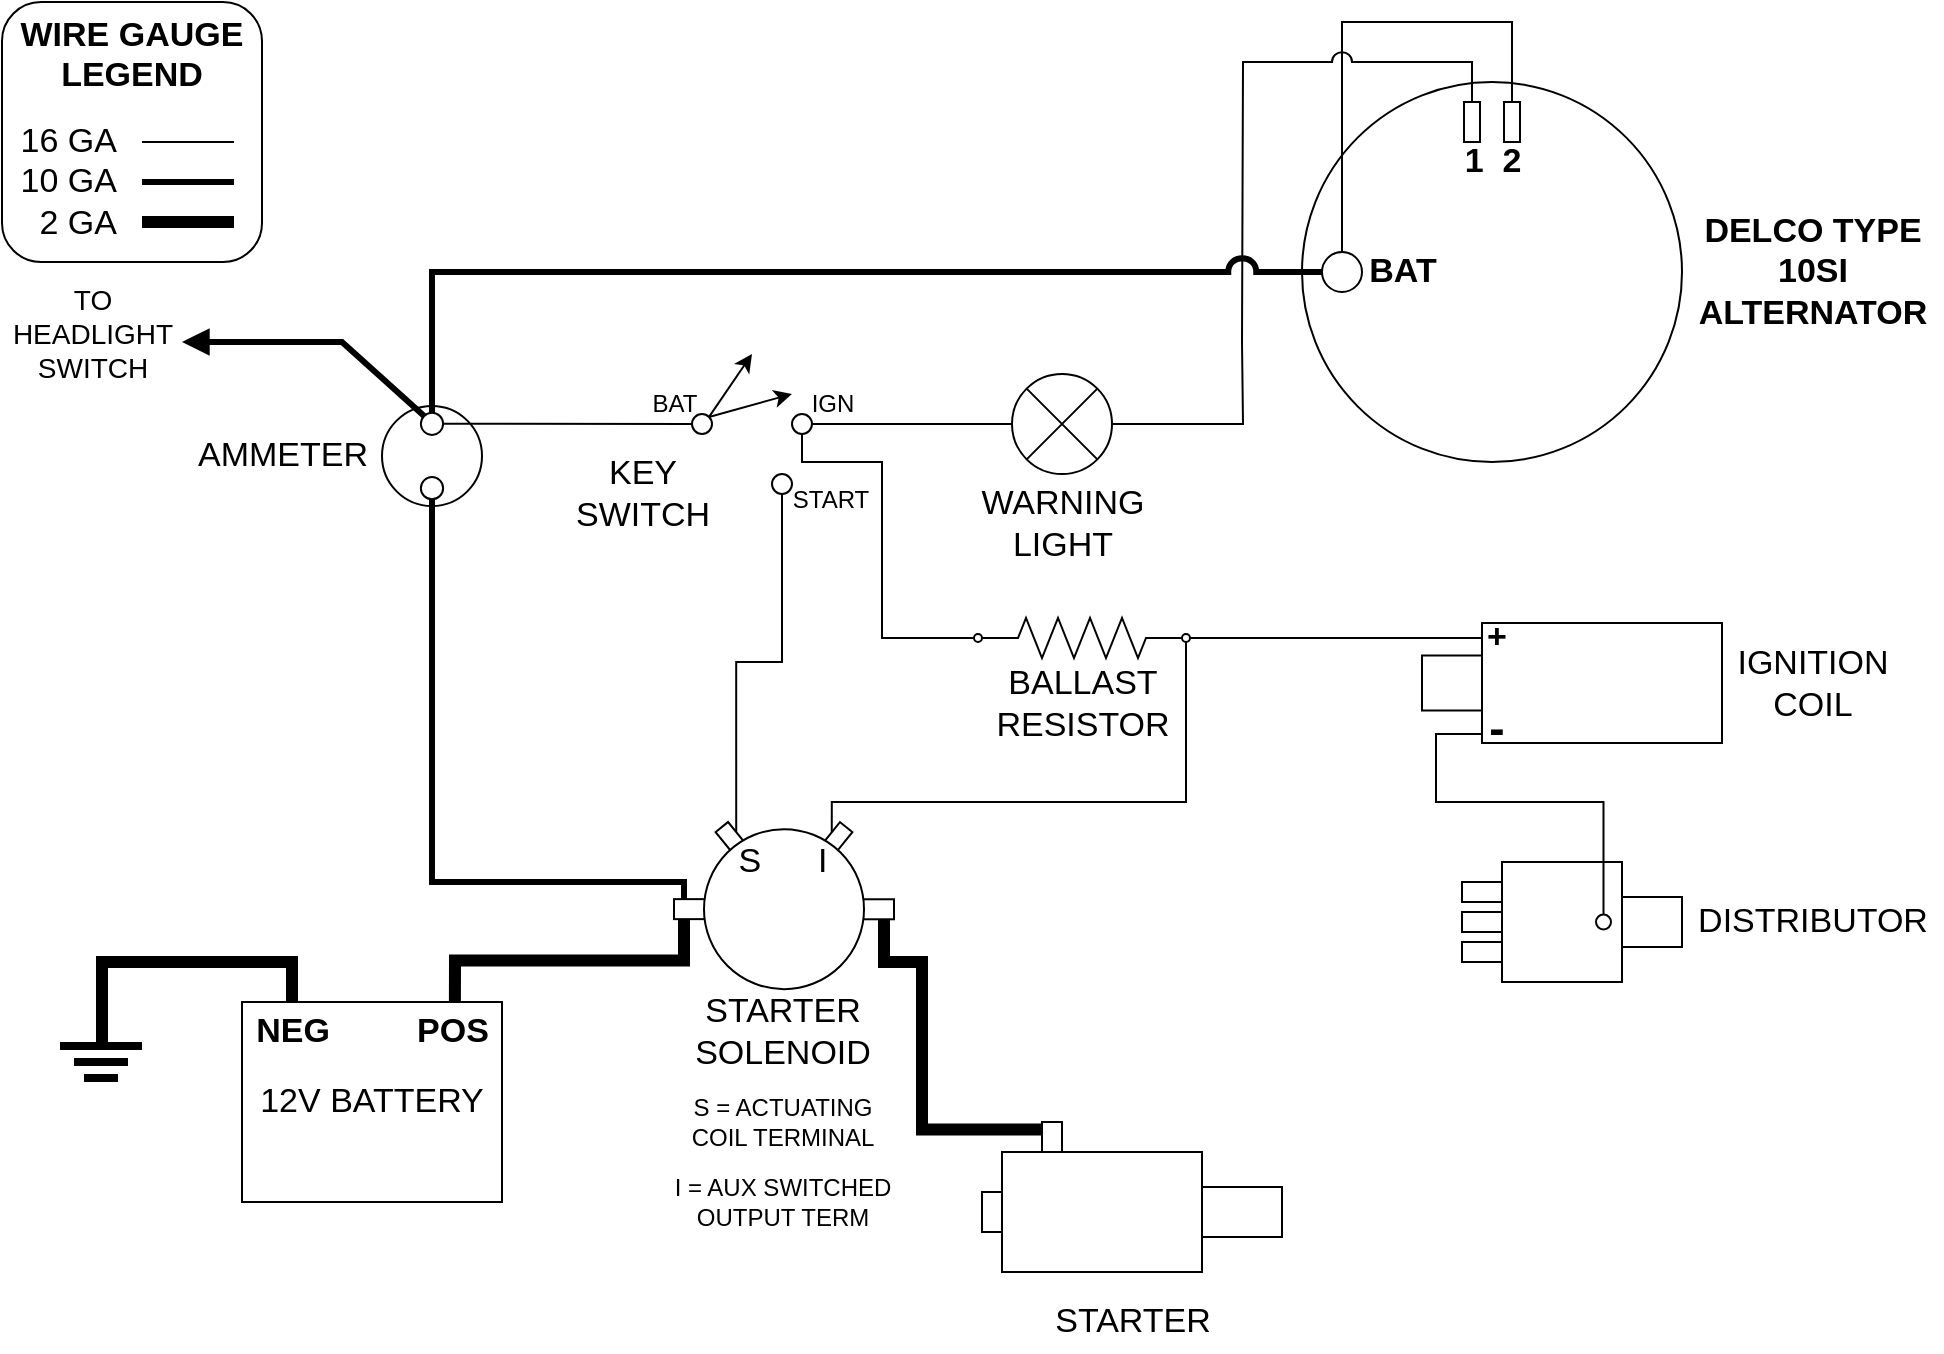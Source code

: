 <mxfile version="17.4.5" type="github">
  <diagram id="0mdSYScjWCPgBPlkuswg" name="Page-1">
    <mxGraphModel dx="1233" dy="1071" grid="1" gridSize="10" guides="1" tooltips="1" connect="1" arrows="1" fold="1" page="1" pageScale="1" pageWidth="850" pageHeight="1100" math="0" shadow="0">
      <root>
        <mxCell id="0" />
        <mxCell id="1" parent="0" />
        <mxCell id="Z7ZbEPt0gSPzM43egvNZ-90" style="edgeStyle=orthogonalEdgeStyle;rounded=0;jumpStyle=arc;jumpSize=10;orthogonalLoop=1;jettySize=auto;html=1;exitX=1;exitY=0.5;exitDx=0;exitDy=0;exitPerimeter=0;fontSize=11;endArrow=none;endFill=0;" edge="1" parent="1" source="83c7Uw7BSurRXPV7c4tu-4">
          <mxGeometry relative="1" as="geometry">
            <mxPoint x="620" y="170" as="targetPoint" />
          </mxGeometry>
        </mxCell>
        <mxCell id="Z7ZbEPt0gSPzM43egvNZ-95" style="edgeStyle=orthogonalEdgeStyle;rounded=0;jumpStyle=arc;jumpSize=10;orthogonalLoop=1;jettySize=auto;html=1;fontSize=17;endArrow=none;endFill=0;strokeWidth=1;entryX=0.5;entryY=1;entryDx=0;entryDy=0;" edge="1" parent="1" source="83c7Uw7BSurRXPV7c4tu-5" target="Z7ZbEPt0gSPzM43egvNZ-22">
          <mxGeometry relative="1" as="geometry">
            <mxPoint x="420" y="230" as="targetPoint" />
            <Array as="points">
              <mxPoint x="440" y="318" />
              <mxPoint x="440" y="230" />
              <mxPoint x="400" y="230" />
            </Array>
          </mxGeometry>
        </mxCell>
        <mxCell id="83c7Uw7BSurRXPV7c4tu-13" value="" style="group" parent="1" vertex="1" connectable="0">
          <mxGeometry x="730" y="430" width="240" height="115" as="geometry" />
        </mxCell>
        <mxCell id="Z7ZbEPt0gSPzM43egvNZ-70" value="" style="group" vertex="1" connectable="0" parent="83c7Uw7BSurRXPV7c4tu-13">
          <mxGeometry width="240" height="60" as="geometry" />
        </mxCell>
        <mxCell id="Z7ZbEPt0gSPzM43egvNZ-69" value="" style="group" vertex="1" connectable="0" parent="Z7ZbEPt0gSPzM43egvNZ-70">
          <mxGeometry width="110" height="60" as="geometry" />
        </mxCell>
        <mxCell id="83c7Uw7BSurRXPV7c4tu-7" value="" style="whiteSpace=wrap;html=1;aspect=fixed;" parent="Z7ZbEPt0gSPzM43egvNZ-69" vertex="1">
          <mxGeometry x="20" width="60" height="60" as="geometry" />
        </mxCell>
        <mxCell id="83c7Uw7BSurRXPV7c4tu-8" value="" style="rounded=0;whiteSpace=wrap;html=1;" parent="Z7ZbEPt0gSPzM43egvNZ-69" vertex="1">
          <mxGeometry y="10" width="20" height="10" as="geometry" />
        </mxCell>
        <mxCell id="83c7Uw7BSurRXPV7c4tu-9" value="" style="rounded=0;whiteSpace=wrap;html=1;" parent="Z7ZbEPt0gSPzM43egvNZ-69" vertex="1">
          <mxGeometry y="25" width="20" height="10" as="geometry" />
        </mxCell>
        <mxCell id="83c7Uw7BSurRXPV7c4tu-10" value="" style="rounded=0;whiteSpace=wrap;html=1;" parent="Z7ZbEPt0gSPzM43egvNZ-69" vertex="1">
          <mxGeometry y="40" width="20" height="10" as="geometry" />
        </mxCell>
        <mxCell id="83c7Uw7BSurRXPV7c4tu-12" value="" style="rounded=0;whiteSpace=wrap;html=1;" parent="Z7ZbEPt0gSPzM43egvNZ-69" vertex="1">
          <mxGeometry x="80" y="17.5" width="30" height="25" as="geometry" />
        </mxCell>
        <mxCell id="Z7ZbEPt0gSPzM43egvNZ-67" value="" style="ellipse;whiteSpace=wrap;html=1;aspect=fixed;fontSize=17;" vertex="1" parent="Z7ZbEPt0gSPzM43egvNZ-69">
          <mxGeometry x="67" y="26.25" width="7.5" height="7.5" as="geometry" />
        </mxCell>
        <mxCell id="Z7ZbEPt0gSPzM43egvNZ-68" value="DISTRIBUTOR" style="text;html=1;align=center;verticalAlign=middle;resizable=0;points=[];autosize=1;strokeColor=none;fillColor=none;fontSize=17;" vertex="1" parent="Z7ZbEPt0gSPzM43egvNZ-70">
          <mxGeometry x="110" y="15" width="130" height="30" as="geometry" />
        </mxCell>
        <mxCell id="Z7ZbEPt0gSPzM43egvNZ-47" value="" style="group" vertex="1" connectable="0" parent="1">
          <mxGeometry x="120" y="500" width="130" height="100" as="geometry" />
        </mxCell>
        <mxCell id="Z7ZbEPt0gSPzM43egvNZ-44" value="12V BATTERY" style="rounded=0;whiteSpace=wrap;html=1;fontSize=17;" vertex="1" parent="Z7ZbEPt0gSPzM43egvNZ-47">
          <mxGeometry width="130" height="100" as="geometry" />
        </mxCell>
        <mxCell id="Z7ZbEPt0gSPzM43egvNZ-45" value="NEG" style="text;html=1;align=center;verticalAlign=middle;resizable=0;points=[];autosize=1;strokeColor=none;fillColor=none;fontSize=17;fontStyle=1" vertex="1" parent="Z7ZbEPt0gSPzM43egvNZ-47">
          <mxGeometry width="50" height="30" as="geometry" />
        </mxCell>
        <mxCell id="Z7ZbEPt0gSPzM43egvNZ-46" value="POS" style="text;html=1;align=center;verticalAlign=middle;resizable=0;points=[];autosize=1;strokeColor=none;fillColor=none;fontSize=17;fontStyle=1" vertex="1" parent="Z7ZbEPt0gSPzM43egvNZ-47">
          <mxGeometry x="80" width="50" height="30" as="geometry" />
        </mxCell>
        <mxCell id="Z7ZbEPt0gSPzM43egvNZ-119" style="edgeStyle=orthogonalEdgeStyle;rounded=0;jumpStyle=arc;jumpSize=10;orthogonalLoop=1;jettySize=auto;html=1;fontSize=17;endArrow=none;endFill=0;strokeWidth=6;exitX=0.5;exitY=0;exitDx=0;exitDy=0;exitPerimeter=0;" edge="1" parent="Z7ZbEPt0gSPzM43egvNZ-47" source="Z7ZbEPt0gSPzM43egvNZ-45">
          <mxGeometry relative="1" as="geometry">
            <mxPoint x="-70" y="20" as="targetPoint" />
            <Array as="points">
              <mxPoint x="25" y="-20" />
              <mxPoint x="-70" y="-20" />
            </Array>
          </mxGeometry>
        </mxCell>
        <mxCell id="Z7ZbEPt0gSPzM43egvNZ-54" value="" style="group" vertex="1" connectable="0" parent="1">
          <mxGeometry x="490" y="560" width="150" height="115" as="geometry" />
        </mxCell>
        <mxCell id="Z7ZbEPt0gSPzM43egvNZ-52" value="STARTER" style="text;html=1;align=center;verticalAlign=middle;resizable=0;points=[];autosize=1;strokeColor=none;fillColor=none;fontSize=17;" vertex="1" parent="Z7ZbEPt0gSPzM43egvNZ-54">
          <mxGeometry x="30" y="85" width="90" height="30" as="geometry" />
        </mxCell>
        <mxCell id="Z7ZbEPt0gSPzM43egvNZ-48" value="" style="rounded=0;whiteSpace=wrap;html=1;fontSize=17;" vertex="1" parent="Z7ZbEPt0gSPzM43egvNZ-54">
          <mxGeometry x="10" y="15" width="100" height="60" as="geometry" />
        </mxCell>
        <mxCell id="Z7ZbEPt0gSPzM43egvNZ-49" value="" style="rounded=0;whiteSpace=wrap;html=1;fontSize=17;" vertex="1" parent="Z7ZbEPt0gSPzM43egvNZ-54">
          <mxGeometry x="110" y="32.5" width="40" height="25" as="geometry" />
        </mxCell>
        <mxCell id="Z7ZbEPt0gSPzM43egvNZ-50" value="" style="rounded=0;whiteSpace=wrap;html=1;fontSize=17;" vertex="1" parent="Z7ZbEPt0gSPzM43egvNZ-54">
          <mxGeometry x="30" width="10" height="15" as="geometry" />
        </mxCell>
        <mxCell id="Z7ZbEPt0gSPzM43egvNZ-51" value="" style="rounded=0;whiteSpace=wrap;html=1;fontSize=17;" vertex="1" parent="Z7ZbEPt0gSPzM43egvNZ-54">
          <mxGeometry y="35" width="10" height="20" as="geometry" />
        </mxCell>
        <mxCell id="Z7ZbEPt0gSPzM43egvNZ-61" value="" style="group" vertex="1" connectable="0" parent="1">
          <mxGeometry x="650" y="40" width="320" height="190" as="geometry" />
        </mxCell>
        <mxCell id="83c7Uw7BSurRXPV7c4tu-1" value="" style="ellipse;whiteSpace=wrap;html=1;aspect=fixed;" parent="Z7ZbEPt0gSPzM43egvNZ-61" vertex="1">
          <mxGeometry width="190" height="190" as="geometry" />
        </mxCell>
        <mxCell id="83c7Uw7BSurRXPV7c4tu-3" value="&lt;div style=&quot;font-size: 17px;&quot;&gt;DELCO TYPE&lt;/div&gt;&lt;div style=&quot;font-size: 17px;&quot;&gt;10SI&lt;/div&gt;&lt;div style=&quot;font-size: 17px;&quot;&gt;ALTERNATOR&lt;br style=&quot;font-size: 17px;&quot;&gt;&lt;/div&gt;" style="text;html=1;align=center;verticalAlign=middle;resizable=0;points=[];autosize=1;strokeColor=none;fillColor=none;fontStyle=1;fontSize=17;" parent="Z7ZbEPt0gSPzM43egvNZ-61" vertex="1">
          <mxGeometry x="190" y="60" width="130" height="70" as="geometry" />
        </mxCell>
        <mxCell id="Z7ZbEPt0gSPzM43egvNZ-55" value="" style="rounded=0;whiteSpace=wrap;html=1;fontSize=17;" vertex="1" parent="Z7ZbEPt0gSPzM43egvNZ-61">
          <mxGeometry x="81" y="10" width="8" height="20" as="geometry" />
        </mxCell>
        <mxCell id="Z7ZbEPt0gSPzM43egvNZ-57" value="" style="rounded=0;whiteSpace=wrap;html=1;fontSize=17;" vertex="1" parent="Z7ZbEPt0gSPzM43egvNZ-61">
          <mxGeometry x="101" y="10" width="8" height="20" as="geometry" />
        </mxCell>
        <mxCell id="Z7ZbEPt0gSPzM43egvNZ-58" value="" style="ellipse;whiteSpace=wrap;html=1;aspect=fixed;fontSize=17;" vertex="1" parent="Z7ZbEPt0gSPzM43egvNZ-61">
          <mxGeometry x="10" y="85" width="20" height="20" as="geometry" />
        </mxCell>
        <mxCell id="Z7ZbEPt0gSPzM43egvNZ-59" value="1&amp;nbsp; 2" style="text;html=1;align=center;verticalAlign=middle;resizable=0;points=[];autosize=1;strokeColor=none;fillColor=none;fontSize=17;fontStyle=1" vertex="1" parent="Z7ZbEPt0gSPzM43egvNZ-61">
          <mxGeometry x="75" y="25" width="40" height="30" as="geometry" />
        </mxCell>
        <mxCell id="Z7ZbEPt0gSPzM43egvNZ-60" value="BAT" style="text;html=1;align=center;verticalAlign=middle;resizable=0;points=[];autosize=1;strokeColor=none;fillColor=none;fontSize=17;fontStyle=1" vertex="1" parent="Z7ZbEPt0gSPzM43egvNZ-61">
          <mxGeometry x="25" y="80" width="50" height="30" as="geometry" />
        </mxCell>
        <mxCell id="Z7ZbEPt0gSPzM43egvNZ-87" style="edgeStyle=orthogonalEdgeStyle;rounded=0;orthogonalLoop=1;jettySize=auto;html=1;fontSize=11;endArrow=none;endFill=0;jumpStyle=arc;jumpSize=10;" edge="1" parent="Z7ZbEPt0gSPzM43egvNZ-61" source="Z7ZbEPt0gSPzM43egvNZ-57" target="Z7ZbEPt0gSPzM43egvNZ-58">
          <mxGeometry relative="1" as="geometry">
            <Array as="points">
              <mxPoint x="105" y="-30" />
              <mxPoint x="20" y="-30" />
            </Array>
          </mxGeometry>
        </mxCell>
        <mxCell id="Z7ZbEPt0gSPzM43egvNZ-66" value="" style="group;fontSize=12;" vertex="1" connectable="0" parent="1">
          <mxGeometry x="710" y="302.5" width="240" height="75" as="geometry" />
        </mxCell>
        <mxCell id="Z7ZbEPt0gSPzM43egvNZ-65" value="&lt;div style=&quot;font-size: 17px;&quot;&gt;IGNITION&lt;/div&gt;&lt;div style=&quot;font-size: 17px;&quot;&gt;COIL&lt;br style=&quot;font-size: 17px;&quot;&gt;&lt;/div&gt;" style="text;html=1;align=center;verticalAlign=middle;resizable=0;points=[];autosize=1;strokeColor=none;fillColor=none;fontSize=17;" vertex="1" parent="Z7ZbEPt0gSPzM43egvNZ-66">
          <mxGeometry x="150" y="13" width="90" height="50" as="geometry" />
        </mxCell>
        <mxCell id="83c7Uw7BSurRXPV7c4tu-6" value="" style="rounded=0;whiteSpace=wrap;html=1;" parent="Z7ZbEPt0gSPzM43egvNZ-66" vertex="1">
          <mxGeometry x="30" y="8" width="120" height="60" as="geometry" />
        </mxCell>
        <mxCell id="Z7ZbEPt0gSPzM43egvNZ-1" value="" style="rounded=0;whiteSpace=wrap;html=1;" vertex="1" parent="Z7ZbEPt0gSPzM43egvNZ-66">
          <mxGeometry y="24.25" width="30" height="27.5" as="geometry" />
        </mxCell>
        <mxCell id="Z7ZbEPt0gSPzM43egvNZ-63" value="+" style="text;html=1;align=center;verticalAlign=middle;resizable=0;points=[];autosize=1;strokeColor=none;fillColor=none;fontSize=17;fontStyle=1" vertex="1" parent="Z7ZbEPt0gSPzM43egvNZ-66">
          <mxGeometry x="22" width="30" height="30" as="geometry" />
        </mxCell>
        <mxCell id="Z7ZbEPt0gSPzM43egvNZ-64" value="-" style="text;html=1;align=center;verticalAlign=middle;resizable=0;points=[];autosize=1;strokeColor=none;fillColor=none;fontSize=23;fontStyle=1;spacing=0;" vertex="1" parent="Z7ZbEPt0gSPzM43egvNZ-66">
          <mxGeometry x="27" y="45" width="20" height="30" as="geometry" />
        </mxCell>
        <mxCell id="Z7ZbEPt0gSPzM43egvNZ-75" value="" style="group" vertex="1" connectable="0" parent="1">
          <mxGeometry x="330" y="410.001" width="120" height="204.999" as="geometry" />
        </mxCell>
        <mxCell id="Z7ZbEPt0gSPzM43egvNZ-6" value="" style="rounded=0;whiteSpace=wrap;html=1;rotation=51;direction=east;" vertex="1" parent="Z7ZbEPt0gSPzM43egvNZ-75">
          <mxGeometry x="27.5" y="3.569" width="13" height="8" as="geometry" />
        </mxCell>
        <mxCell id="Z7ZbEPt0gSPzM43egvNZ-7" value="" style="rounded=0;whiteSpace=wrap;html=1;" vertex="1" parent="Z7ZbEPt0gSPzM43egvNZ-75">
          <mxGeometry x="6" y="38.569" width="20" height="10" as="geometry" />
        </mxCell>
        <mxCell id="Z7ZbEPt0gSPzM43egvNZ-16" value="" style="group;flipH=1;flipV=0;" vertex="1" connectable="0" parent="Z7ZbEPt0gSPzM43egvNZ-75">
          <mxGeometry x="21" y="0.069" width="95" height="83.569" as="geometry" />
        </mxCell>
        <mxCell id="Z7ZbEPt0gSPzM43egvNZ-13" value="" style="rounded=0;whiteSpace=wrap;html=1;rotation=309;direction=east;flipH=1;flipV=0;" vertex="1" parent="Z7ZbEPt0gSPzM43egvNZ-16">
          <mxGeometry x="60.5" y="3.569" width="13" height="8" as="geometry" />
        </mxCell>
        <mxCell id="Z7ZbEPt0gSPzM43egvNZ-14" value="" style="rounded=0;whiteSpace=wrap;html=1;" vertex="1" parent="Z7ZbEPt0gSPzM43egvNZ-16">
          <mxGeometry x="75" y="38.569" width="20" height="10" as="geometry" />
        </mxCell>
        <mxCell id="Z7ZbEPt0gSPzM43egvNZ-3" value="" style="ellipse;whiteSpace=wrap;html=1;aspect=fixed;" vertex="1" parent="Z7ZbEPt0gSPzM43egvNZ-75">
          <mxGeometry x="21" y="3.569" width="80" height="80" as="geometry" />
        </mxCell>
        <mxCell id="Z7ZbEPt0gSPzM43egvNZ-18" value="S&amp;nbsp;&amp;nbsp;&amp;nbsp;&amp;nbsp;&amp;nbsp; I" style="text;html=1;align=center;verticalAlign=middle;resizable=0;points=[];autosize=1;strokeColor=none;fillColor=none;fontSize=17;" vertex="1" parent="Z7ZbEPt0gSPzM43egvNZ-75">
          <mxGeometry x="30" y="5" width="60" height="30" as="geometry" />
        </mxCell>
        <mxCell id="Z7ZbEPt0gSPzM43egvNZ-74" value="" style="group" vertex="1" connectable="0" parent="Z7ZbEPt0gSPzM43egvNZ-75">
          <mxGeometry y="79.999" width="120" height="125" as="geometry" />
        </mxCell>
        <mxCell id="Z7ZbEPt0gSPzM43egvNZ-71" value="&lt;div&gt;STARTER&lt;/div&gt;&lt;div&gt;SOLENOID&lt;br&gt;&lt;/div&gt;" style="text;html=1;align=center;verticalAlign=middle;resizable=0;points=[];autosize=1;strokeColor=none;fillColor=none;fontSize=17;" vertex="1" parent="Z7ZbEPt0gSPzM43egvNZ-74">
          <mxGeometry x="10" width="100" height="50" as="geometry" />
        </mxCell>
        <mxCell id="Z7ZbEPt0gSPzM43egvNZ-72" value="&lt;div&gt;S = ACTUATING&lt;/div&gt;&lt;div&gt;COIL TERMINAL&lt;br&gt;&lt;/div&gt;" style="text;html=1;align=center;verticalAlign=middle;resizable=0;points=[];autosize=1;strokeColor=none;fillColor=none;fontSize=12;" vertex="1" parent="Z7ZbEPt0gSPzM43egvNZ-74">
          <mxGeometry x="5" y="55" width="110" height="30" as="geometry" />
        </mxCell>
        <mxCell id="Z7ZbEPt0gSPzM43egvNZ-73" value="&lt;div&gt;I = AUX SWITCHED&lt;/div&gt;&lt;div&gt;OUTPUT TERM&lt;br&gt;&lt;/div&gt;" style="text;html=1;align=center;verticalAlign=middle;resizable=0;points=[];autosize=1;strokeColor=none;fillColor=none;fontSize=12;" vertex="1" parent="Z7ZbEPt0gSPzM43egvNZ-74">
          <mxGeometry y="95" width="120" height="30" as="geometry" />
        </mxCell>
        <mxCell id="Z7ZbEPt0gSPzM43egvNZ-84" value="" style="group" vertex="1" connectable="0" parent="1">
          <mxGeometry x="280" y="176" width="159" height="95" as="geometry" />
        </mxCell>
        <mxCell id="Z7ZbEPt0gSPzM43egvNZ-79" value="START" style="text;html=1;align=center;verticalAlign=middle;resizable=0;points=[];autosize=1;strokeColor=none;fillColor=none;fontSize=12;" vertex="1" parent="Z7ZbEPt0gSPzM43egvNZ-84">
          <mxGeometry x="109" y="63" width="50" height="20" as="geometry" />
        </mxCell>
        <mxCell id="Z7ZbEPt0gSPzM43egvNZ-62" value="" style="group" vertex="1" connectable="0" parent="Z7ZbEPt0gSPzM43egvNZ-84">
          <mxGeometry x="65" width="60" height="70" as="geometry" />
        </mxCell>
        <mxCell id="Z7ZbEPt0gSPzM43egvNZ-20" value="" style="ellipse;whiteSpace=wrap;html=1;aspect=fixed;fontSize=17;" vertex="1" parent="Z7ZbEPt0gSPzM43egvNZ-62">
          <mxGeometry y="30" width="10" height="10" as="geometry" />
        </mxCell>
        <mxCell id="Z7ZbEPt0gSPzM43egvNZ-22" value="" style="ellipse;whiteSpace=wrap;html=1;aspect=fixed;fontSize=17;" vertex="1" parent="Z7ZbEPt0gSPzM43egvNZ-62">
          <mxGeometry x="50" y="30" width="10" height="10" as="geometry" />
        </mxCell>
        <mxCell id="Z7ZbEPt0gSPzM43egvNZ-23" value="" style="ellipse;whiteSpace=wrap;html=1;aspect=fixed;fontSize=17;" vertex="1" parent="Z7ZbEPt0gSPzM43egvNZ-62">
          <mxGeometry x="40" y="60" width="10" height="10" as="geometry" />
        </mxCell>
        <mxCell id="Z7ZbEPt0gSPzM43egvNZ-28" value="" style="endArrow=classic;html=1;rounded=0;fontSize=17;exitX=1;exitY=0;exitDx=0;exitDy=0;" edge="1" parent="Z7ZbEPt0gSPzM43egvNZ-62" source="Z7ZbEPt0gSPzM43egvNZ-20">
          <mxGeometry width="50" height="50" relative="1" as="geometry">
            <mxPoint x="10" y="30" as="sourcePoint" />
            <mxPoint x="30" as="targetPoint" />
          </mxGeometry>
        </mxCell>
        <mxCell id="Z7ZbEPt0gSPzM43egvNZ-29" value="" style="endArrow=classic;html=1;rounded=0;fontSize=17;exitX=1;exitY=0;exitDx=0;exitDy=0;" edge="1" parent="Z7ZbEPt0gSPzM43egvNZ-62" source="Z7ZbEPt0gSPzM43egvNZ-20">
          <mxGeometry width="50" height="50" relative="1" as="geometry">
            <mxPoint x="14.996" y="40.004" as="sourcePoint" />
            <mxPoint x="50" y="20" as="targetPoint" />
          </mxGeometry>
        </mxCell>
        <mxCell id="Z7ZbEPt0gSPzM43egvNZ-78" value="BAT" style="text;html=1;align=center;verticalAlign=middle;resizable=0;points=[];autosize=1;strokeColor=none;fillColor=none;fontSize=12;" vertex="1" parent="Z7ZbEPt0gSPzM43egvNZ-84">
          <mxGeometry x="36" y="15" width="40" height="20" as="geometry" />
        </mxCell>
        <mxCell id="Z7ZbEPt0gSPzM43egvNZ-80" value="IGN" style="text;html=1;align=center;verticalAlign=middle;resizable=0;points=[];autosize=1;strokeColor=none;fillColor=none;fontSize=12;" vertex="1" parent="Z7ZbEPt0gSPzM43egvNZ-84">
          <mxGeometry x="115" y="15" width="40" height="20" as="geometry" />
        </mxCell>
        <mxCell id="Z7ZbEPt0gSPzM43egvNZ-83" value="&lt;div&gt;KEY&lt;/div&gt;&lt;div&gt;SWITCH&lt;br&gt;&lt;/div&gt;" style="text;html=1;align=center;verticalAlign=middle;resizable=0;points=[];autosize=1;strokeColor=none;fillColor=none;fontSize=17;" vertex="1" parent="Z7ZbEPt0gSPzM43egvNZ-84">
          <mxGeometry y="45" width="80" height="50" as="geometry" />
        </mxCell>
        <mxCell id="Z7ZbEPt0gSPzM43egvNZ-89" style="edgeStyle=orthogonalEdgeStyle;rounded=0;jumpStyle=arc;jumpSize=10;orthogonalLoop=1;jettySize=auto;html=1;fontSize=11;endArrow=none;endFill=0;exitX=0.5;exitY=0;exitDx=0;exitDy=0;" edge="1" parent="1" source="Z7ZbEPt0gSPzM43egvNZ-55">
          <mxGeometry relative="1" as="geometry">
            <mxPoint x="620" y="170" as="targetPoint" />
          </mxGeometry>
        </mxCell>
        <mxCell id="Z7ZbEPt0gSPzM43egvNZ-85" value="" style="group" vertex="1" connectable="0" parent="1">
          <mxGeometry x="90" y="202" width="150" height="50" as="geometry" />
        </mxCell>
        <mxCell id="Z7ZbEPt0gSPzM43egvNZ-43" value="" style="group" vertex="1" connectable="0" parent="Z7ZbEPt0gSPzM43egvNZ-85">
          <mxGeometry x="100" width="50" height="50" as="geometry" />
        </mxCell>
        <mxCell id="Z7ZbEPt0gSPzM43egvNZ-39" value="" style="ellipse;whiteSpace=wrap;html=1;aspect=fixed;fontSize=17;" vertex="1" parent="Z7ZbEPt0gSPzM43egvNZ-43">
          <mxGeometry width="50" height="50" as="geometry" />
        </mxCell>
        <mxCell id="Z7ZbEPt0gSPzM43egvNZ-40" value="" style="ellipse;whiteSpace=wrap;html=1;aspect=fixed;fontSize=17;" vertex="1" parent="Z7ZbEPt0gSPzM43egvNZ-43">
          <mxGeometry x="19.444" y="3.333" width="11.111" height="11.111" as="geometry" />
        </mxCell>
        <mxCell id="Z7ZbEPt0gSPzM43egvNZ-42" value="" style="ellipse;whiteSpace=wrap;html=1;aspect=fixed;fontSize=17;" vertex="1" parent="Z7ZbEPt0gSPzM43egvNZ-43">
          <mxGeometry x="19.444" y="35.556" width="11.111" height="11.111" as="geometry" />
        </mxCell>
        <mxCell id="Z7ZbEPt0gSPzM43egvNZ-76" value="&lt;font style=&quot;font-size: 17px&quot;&gt;AMMETER&lt;/font&gt;" style="text;html=1;align=center;verticalAlign=middle;resizable=0;points=[];autosize=1;strokeColor=none;fillColor=none;fontSize=12;" vertex="1" parent="Z7ZbEPt0gSPzM43egvNZ-85">
          <mxGeometry y="15" width="100" height="20" as="geometry" />
        </mxCell>
        <mxCell id="Z7ZbEPt0gSPzM43egvNZ-91" style="edgeStyle=orthogonalEdgeStyle;rounded=0;jumpStyle=arc;jumpSize=10;orthogonalLoop=1;jettySize=auto;html=1;entryX=0.5;entryY=0;entryDx=0;entryDy=0;fontSize=11;endArrow=none;endFill=0;strokeWidth=3;" edge="1" parent="1" source="Z7ZbEPt0gSPzM43egvNZ-58" target="Z7ZbEPt0gSPzM43egvNZ-40">
          <mxGeometry relative="1" as="geometry" />
        </mxCell>
        <mxCell id="Z7ZbEPt0gSPzM43egvNZ-93" value="" style="group" vertex="1" connectable="0" parent="1">
          <mxGeometry x="480" y="186" width="100" height="100" as="geometry" />
        </mxCell>
        <mxCell id="83c7Uw7BSurRXPV7c4tu-4" value="" style="pointerEvents=1;verticalLabelPosition=bottom;shadow=0;dashed=0;align=center;html=1;verticalAlign=top;shape=mxgraph.electrical.miscellaneous.light_bulb;" parent="Z7ZbEPt0gSPzM43egvNZ-93" vertex="1">
          <mxGeometry x="20" width="60" height="50" as="geometry" />
        </mxCell>
        <mxCell id="Z7ZbEPt0gSPzM43egvNZ-92" value="&lt;div style=&quot;font-size: 17px;&quot;&gt;WARNING&lt;/div&gt;&lt;div style=&quot;font-size: 17px;&quot;&gt;LIGHT&lt;br style=&quot;font-size: 17px;&quot;&gt;&lt;/div&gt;" style="text;html=1;align=center;verticalAlign=middle;resizable=0;points=[];autosize=1;strokeColor=none;fillColor=none;fontSize=17;" vertex="1" parent="Z7ZbEPt0gSPzM43egvNZ-93">
          <mxGeometry y="50" width="100" height="50" as="geometry" />
        </mxCell>
        <mxCell id="Z7ZbEPt0gSPzM43egvNZ-94" style="edgeStyle=orthogonalEdgeStyle;rounded=0;jumpStyle=arc;jumpSize=10;orthogonalLoop=1;jettySize=auto;html=1;entryX=1;entryY=0.5;entryDx=0;entryDy=0;fontSize=17;endArrow=none;endFill=0;strokeWidth=1;" edge="1" parent="1" source="83c7Uw7BSurRXPV7c4tu-4" target="Z7ZbEPt0gSPzM43egvNZ-22">
          <mxGeometry relative="1" as="geometry" />
        </mxCell>
        <mxCell id="Z7ZbEPt0gSPzM43egvNZ-99" style="edgeStyle=orthogonalEdgeStyle;rounded=0;jumpStyle=arc;jumpSize=10;orthogonalLoop=1;jettySize=auto;html=1;fontSize=17;endArrow=none;endFill=0;strokeWidth=1;exitX=1;exitY=0.5;exitDx=0;exitDy=0;" edge="1" parent="1" source="Z7ZbEPt0gSPzM43egvNZ-101">
          <mxGeometry relative="1" as="geometry">
            <mxPoint x="740" y="318" as="targetPoint" />
          </mxGeometry>
        </mxCell>
        <mxCell id="Z7ZbEPt0gSPzM43egvNZ-100" style="edgeStyle=orthogonalEdgeStyle;rounded=0;jumpStyle=arc;jumpSize=10;orthogonalLoop=1;jettySize=auto;html=1;fontSize=17;endArrow=none;endFill=0;strokeWidth=1;entryX=0.15;entryY=0.617;entryDx=0;entryDy=0;entryPerimeter=0;" edge="1" parent="1" source="Z7ZbEPt0gSPzM43egvNZ-67" target="Z7ZbEPt0gSPzM43egvNZ-64">
          <mxGeometry relative="1" as="geometry">
            <Array as="points">
              <mxPoint x="801" y="400" />
              <mxPoint x="717" y="400" />
              <mxPoint x="717" y="366" />
            </Array>
          </mxGeometry>
        </mxCell>
        <mxCell id="Z7ZbEPt0gSPzM43egvNZ-103" value="" style="group" vertex="1" connectable="0" parent="1">
          <mxGeometry x="486" y="308" width="108" height="67.5" as="geometry" />
        </mxCell>
        <mxCell id="Z7ZbEPt0gSPzM43egvNZ-98" value="" style="group" vertex="1" connectable="0" parent="Z7ZbEPt0gSPzM43egvNZ-103">
          <mxGeometry x="4" width="104" height="67.5" as="geometry" />
        </mxCell>
        <mxCell id="83c7Uw7BSurRXPV7c4tu-5" value="" style="pointerEvents=1;verticalLabelPosition=bottom;shadow=0;dashed=0;align=center;html=1;verticalAlign=top;shape=mxgraph.electrical.resistors.resistor_2;" parent="Z7ZbEPt0gSPzM43egvNZ-98" vertex="1">
          <mxGeometry width="100" height="20" as="geometry" />
        </mxCell>
        <mxCell id="Z7ZbEPt0gSPzM43egvNZ-97" value="&lt;div&gt;BALLAST&lt;/div&gt;&lt;div&gt;RESISTOR&lt;br&gt;&lt;/div&gt;" style="text;html=1;align=center;verticalAlign=middle;resizable=0;points=[];autosize=1;strokeColor=none;fillColor=none;fontSize=17;" vertex="1" parent="Z7ZbEPt0gSPzM43egvNZ-98">
          <mxGeometry y="17.5" width="100" height="50" as="geometry" />
        </mxCell>
        <mxCell id="Z7ZbEPt0gSPzM43egvNZ-101" value="" style="ellipse;whiteSpace=wrap;html=1;aspect=fixed;fontSize=17;" vertex="1" parent="Z7ZbEPt0gSPzM43egvNZ-98">
          <mxGeometry x="100" y="8" width="4" height="4" as="geometry" />
        </mxCell>
        <mxCell id="Z7ZbEPt0gSPzM43egvNZ-102" value="" style="ellipse;whiteSpace=wrap;html=1;aspect=fixed;fontSize=17;" vertex="1" parent="Z7ZbEPt0gSPzM43egvNZ-103">
          <mxGeometry y="8" width="4" height="4" as="geometry" />
        </mxCell>
        <mxCell id="Z7ZbEPt0gSPzM43egvNZ-104" style="edgeStyle=orthogonalEdgeStyle;rounded=0;jumpStyle=arc;jumpSize=10;orthogonalLoop=1;jettySize=auto;html=1;exitX=0.5;exitY=0;exitDx=0;exitDy=0;entryX=0.5;entryY=1;entryDx=0;entryDy=0;fontSize=17;endArrow=none;endFill=0;strokeWidth=1;" edge="1" parent="1" source="Z7ZbEPt0gSPzM43egvNZ-13" target="Z7ZbEPt0gSPzM43egvNZ-101">
          <mxGeometry relative="1" as="geometry">
            <Array as="points">
              <mxPoint x="415" y="400" />
              <mxPoint x="592" y="400" />
            </Array>
          </mxGeometry>
        </mxCell>
        <mxCell id="Z7ZbEPt0gSPzM43egvNZ-106" style="edgeStyle=orthogonalEdgeStyle;rounded=0;jumpStyle=arc;jumpSize=10;orthogonalLoop=1;jettySize=auto;html=1;exitX=0.5;exitY=0;exitDx=0;exitDy=0;fontSize=17;endArrow=none;endFill=0;strokeWidth=1;entryX=0.5;entryY=1;entryDx=0;entryDy=0;" edge="1" parent="1" source="Z7ZbEPt0gSPzM43egvNZ-6" target="Z7ZbEPt0gSPzM43egvNZ-23">
          <mxGeometry relative="1" as="geometry">
            <mxPoint x="350" y="240" as="targetPoint" />
            <Array as="points">
              <mxPoint x="367" y="330" />
              <mxPoint x="390" y="330" />
            </Array>
          </mxGeometry>
        </mxCell>
        <mxCell id="Z7ZbEPt0gSPzM43egvNZ-107" style="edgeStyle=orthogonalEdgeStyle;rounded=0;jumpStyle=arc;jumpSize=10;orthogonalLoop=1;jettySize=auto;html=1;exitX=0;exitY=0.5;exitDx=0;exitDy=0;entryX=1;entryY=0.5;entryDx=0;entryDy=0;fontSize=17;endArrow=none;endFill=0;strokeWidth=1;" edge="1" parent="1" source="Z7ZbEPt0gSPzM43egvNZ-20" target="Z7ZbEPt0gSPzM43egvNZ-40">
          <mxGeometry relative="1" as="geometry" />
        </mxCell>
        <mxCell id="Z7ZbEPt0gSPzM43egvNZ-108" style="edgeStyle=orthogonalEdgeStyle;rounded=0;jumpStyle=arc;jumpSize=10;orthogonalLoop=1;jettySize=auto;html=1;exitX=0.5;exitY=1;exitDx=0;exitDy=0;entryX=0.25;entryY=0;entryDx=0;entryDy=0;fontSize=17;endArrow=none;endFill=0;strokeWidth=3;" edge="1" parent="1" source="Z7ZbEPt0gSPzM43egvNZ-42" target="Z7ZbEPt0gSPzM43egvNZ-7">
          <mxGeometry relative="1" as="geometry">
            <Array as="points">
              <mxPoint x="215" y="440" />
              <mxPoint x="341" y="440" />
            </Array>
          </mxGeometry>
        </mxCell>
        <mxCell id="Z7ZbEPt0gSPzM43egvNZ-109" style="edgeStyle=orthogonalEdgeStyle;rounded=0;jumpStyle=arc;jumpSize=10;orthogonalLoop=1;jettySize=auto;html=1;exitX=0.25;exitY=1;exitDx=0;exitDy=0;entryX=0.529;entryY=-0.003;entryDx=0;entryDy=0;entryPerimeter=0;fontSize=17;endArrow=none;endFill=0;strokeWidth=6;" edge="1" parent="1" source="Z7ZbEPt0gSPzM43egvNZ-7" target="Z7ZbEPt0gSPzM43egvNZ-46">
          <mxGeometry relative="1" as="geometry" />
        </mxCell>
        <mxCell id="Z7ZbEPt0gSPzM43egvNZ-111" style="edgeStyle=orthogonalEdgeStyle;rounded=0;jumpStyle=arc;jumpSize=10;orthogonalLoop=1;jettySize=auto;html=1;exitX=0.75;exitY=1;exitDx=0;exitDy=0;entryX=0;entryY=0.25;entryDx=0;entryDy=0;fontSize=17;endArrow=none;endFill=0;strokeWidth=6;" edge="1" parent="1" source="Z7ZbEPt0gSPzM43egvNZ-14" target="Z7ZbEPt0gSPzM43egvNZ-50">
          <mxGeometry relative="1" as="geometry">
            <Array as="points">
              <mxPoint x="441" y="480" />
              <mxPoint x="460" y="480" />
              <mxPoint x="460" y="564" />
            </Array>
          </mxGeometry>
        </mxCell>
        <mxCell id="Z7ZbEPt0gSPzM43egvNZ-118" value="" style="group" vertex="1" connectable="0" parent="1">
          <mxGeometry x="29" y="522" width="41" height="16" as="geometry" />
        </mxCell>
        <mxCell id="Z7ZbEPt0gSPzM43egvNZ-117" value="" style="endArrow=none;html=1;rounded=0;fontSize=17;strokeWidth=4;jumpStyle=arc;jumpSize=10;" edge="1" parent="Z7ZbEPt0gSPzM43egvNZ-118">
          <mxGeometry width="50" height="50" relative="1" as="geometry">
            <mxPoint x="7" y="8" as="sourcePoint" />
            <mxPoint x="34" y="8" as="targetPoint" />
          </mxGeometry>
        </mxCell>
        <mxCell id="Z7ZbEPt0gSPzM43egvNZ-113" value="" style="endArrow=none;html=1;rounded=0;fontSize=17;strokeWidth=4;jumpStyle=arc;jumpSize=10;" edge="1" parent="Z7ZbEPt0gSPzM43egvNZ-118">
          <mxGeometry width="50" height="50" relative="1" as="geometry">
            <mxPoint as="sourcePoint" />
            <mxPoint x="41" as="targetPoint" />
          </mxGeometry>
        </mxCell>
        <mxCell id="Z7ZbEPt0gSPzM43egvNZ-115" value="" style="endArrow=none;html=1;rounded=0;fontSize=17;strokeWidth=4;jumpStyle=arc;jumpSize=10;" edge="1" parent="Z7ZbEPt0gSPzM43egvNZ-118">
          <mxGeometry width="50" height="50" relative="1" as="geometry">
            <mxPoint x="12" y="16" as="sourcePoint" />
            <mxPoint x="29" y="16" as="targetPoint" />
          </mxGeometry>
        </mxCell>
        <mxCell id="Z7ZbEPt0gSPzM43egvNZ-120" value="&lt;div align=&quot;center&quot;&gt;&lt;b&gt;WIRE GAUGE&lt;/b&gt;&lt;/div&gt;&lt;div align=&quot;center&quot;&gt;&lt;b&gt;LEGEND&lt;/b&gt;&lt;/div&gt;&lt;div style=&quot;font-size: 10px&quot; align=&quot;left&quot;&gt;&lt;br&gt;&lt;/div&gt;&lt;div align=&quot;left&quot;&gt;16 GA&lt;/div&gt;&lt;div align=&quot;left&quot;&gt;10 GA&lt;/div&gt;&lt;div align=&quot;left&quot;&gt;&amp;nbsp; 2 GA&lt;br&gt;&lt;/div&gt;" style="rounded=1;whiteSpace=wrap;html=1;fontSize=17;verticalAlign=top;" vertex="1" parent="1">
          <mxGeometry width="130" height="130" as="geometry" />
        </mxCell>
        <mxCell id="Z7ZbEPt0gSPzM43egvNZ-121" value="" style="endArrow=none;html=1;rounded=0;fontSize=10;strokeWidth=1;jumpStyle=arc;jumpSize=10;endSize=6;" edge="1" parent="1">
          <mxGeometry width="50" height="50" relative="1" as="geometry">
            <mxPoint x="70" y="70" as="sourcePoint" />
            <mxPoint x="116" y="70" as="targetPoint" />
          </mxGeometry>
        </mxCell>
        <mxCell id="Z7ZbEPt0gSPzM43egvNZ-122" value="" style="endArrow=none;html=1;rounded=0;fontSize=10;strokeWidth=3;jumpStyle=arc;jumpSize=10;" edge="1" parent="1">
          <mxGeometry width="50" height="50" relative="1" as="geometry">
            <mxPoint x="70" y="90" as="sourcePoint" />
            <mxPoint x="116" y="90" as="targetPoint" />
          </mxGeometry>
        </mxCell>
        <mxCell id="Z7ZbEPt0gSPzM43egvNZ-124" value="" style="endArrow=none;html=1;rounded=0;fontSize=10;strokeWidth=6;jumpStyle=arc;jumpSize=10;" edge="1" parent="1">
          <mxGeometry width="50" height="50" relative="1" as="geometry">
            <mxPoint x="70" y="110" as="sourcePoint" />
            <mxPoint x="116" y="110" as="targetPoint" />
          </mxGeometry>
        </mxCell>
        <mxCell id="Z7ZbEPt0gSPzM43egvNZ-126" value="&lt;div style=&quot;font-size: 14px&quot;&gt;&lt;font style=&quot;font-size: 14px&quot;&gt;TO&lt;/font&gt;&lt;/div&gt;&lt;div style=&quot;font-size: 14px&quot;&gt;&lt;font style=&quot;font-size: 14px&quot;&gt;HEADLIGHT&lt;/font&gt;&lt;/div&gt;&lt;div style=&quot;font-size: 14px&quot;&gt;&lt;font style=&quot;font-size: 14px&quot;&gt;SWITCH&lt;br&gt;&lt;/font&gt;&lt;/div&gt;" style="text;html=1;align=center;verticalAlign=middle;resizable=0;points=[];autosize=1;strokeColor=none;fillColor=none;fontSize=11;" vertex="1" parent="1">
          <mxGeometry y="146" width="90" height="40" as="geometry" />
        </mxCell>
        <mxCell id="Z7ZbEPt0gSPzM43egvNZ-129" value="" style="endArrow=block;html=1;rounded=0;fontSize=14;endSize=6;strokeWidth=3;jumpStyle=arc;jumpSize=10;entryX=1;entryY=0.6;entryDx=0;entryDy=0;entryPerimeter=0;exitX=0;exitY=0;exitDx=0;exitDy=0;endFill=1;" edge="1" parent="1" source="Z7ZbEPt0gSPzM43egvNZ-40" target="Z7ZbEPt0gSPzM43egvNZ-126">
          <mxGeometry width="50" height="50" relative="1" as="geometry">
            <mxPoint x="170" y="170" as="sourcePoint" />
            <mxPoint x="170" y="160" as="targetPoint" />
            <Array as="points">
              <mxPoint x="170" y="170" />
            </Array>
          </mxGeometry>
        </mxCell>
      </root>
    </mxGraphModel>
  </diagram>
</mxfile>
